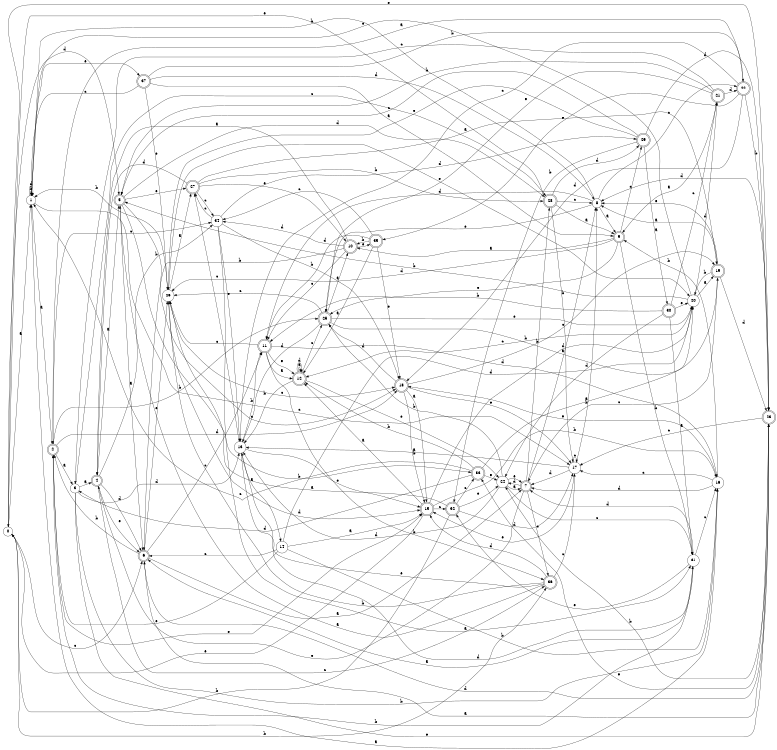 digraph n31_5 {
__start0 [label="" shape="none"];

rankdir=LR;
size="8,5";

s0 [style="filled", color="black", fillcolor="white" shape="circle", label="0"];
s1 [style="filled", color="black", fillcolor="white" shape="circle", label="1"];
s2 [style="rounded,filled", color="black", fillcolor="white" shape="doublecircle", label="2"];
s3 [style="filled", color="black", fillcolor="white" shape="circle", label="3"];
s4 [style="rounded,filled", color="black", fillcolor="white" shape="doublecircle", label="4"];
s5 [style="rounded,filled", color="black", fillcolor="white" shape="doublecircle", label="5"];
s6 [style="rounded,filled", color="black", fillcolor="white" shape="doublecircle", label="6"];
s7 [style="rounded,filled", color="black", fillcolor="white" shape="doublecircle", label="7"];
s8 [style="filled", color="black", fillcolor="white" shape="circle", label="8"];
s9 [style="rounded,filled", color="black", fillcolor="white" shape="doublecircle", label="9"];
s10 [style="rounded,filled", color="black", fillcolor="white" shape="doublecircle", label="10"];
s11 [style="rounded,filled", color="black", fillcolor="white" shape="doublecircle", label="11"];
s12 [style="rounded,filled", color="black", fillcolor="white" shape="doublecircle", label="12"];
s13 [style="filled", color="black", fillcolor="white" shape="circle", label="13"];
s14 [style="filled", color="black", fillcolor="white" shape="circle", label="14"];
s15 [style="rounded,filled", color="black", fillcolor="white" shape="doublecircle", label="15"];
s16 [style="filled", color="black", fillcolor="white" shape="circle", label="16"];
s17 [style="filled", color="black", fillcolor="white" shape="circle", label="17"];
s18 [style="rounded,filled", color="black", fillcolor="white" shape="doublecircle", label="18"];
s19 [style="rounded,filled", color="black", fillcolor="white" shape="doublecircle", label="19"];
s20 [style="filled", color="black", fillcolor="white" shape="circle", label="20"];
s21 [style="rounded,filled", color="black", fillcolor="white" shape="doublecircle", label="21"];
s22 [style="rounded,filled", color="black", fillcolor="white" shape="doublecircle", label="22"];
s23 [style="rounded,filled", color="black", fillcolor="white" shape="doublecircle", label="23"];
s24 [style="filled", color="black", fillcolor="white" shape="circle", label="24"];
s25 [style="rounded,filled", color="black", fillcolor="white" shape="doublecircle", label="25"];
s26 [style="filled", color="black", fillcolor="white" shape="circle", label="26"];
s27 [style="rounded,filled", color="black", fillcolor="white" shape="doublecircle", label="27"];
s28 [style="rounded,filled", color="black", fillcolor="white" shape="doublecircle", label="28"];
s29 [style="rounded,filled", color="black", fillcolor="white" shape="doublecircle", label="29"];
s30 [style="rounded,filled", color="black", fillcolor="white" shape="doublecircle", label="30"];
s31 [style="filled", color="black", fillcolor="white" shape="circle", label="31"];
s32 [style="rounded,filled", color="black", fillcolor="white" shape="doublecircle", label="32"];
s33 [style="rounded,filled", color="black", fillcolor="white" shape="doublecircle", label="33"];
s34 [style="filled", color="black", fillcolor="white" shape="circle", label="34"];
s35 [style="rounded,filled", color="black", fillcolor="white" shape="doublecircle", label="35"];
s36 [style="rounded,filled", color="black", fillcolor="white" shape="doublecircle", label="36"];
s37 [style="rounded,filled", color="black", fillcolor="white" shape="doublecircle", label="37"];
s0 -> s1 [label="a"];
s0 -> s36 [label="b"];
s0 -> s6 [label="c"];
s0 -> s5 [label="d"];
s0 -> s23 [label="e"];
s1 -> s2 [label="a"];
s1 -> s1 [label="b"];
s1 -> s17 [label="c"];
s1 -> s1 [label="d"];
s1 -> s37 [label="e"];
s2 -> s3 [label="a"];
s2 -> s25 [label="b"];
s2 -> s34 [label="c"];
s2 -> s18 [label="d"];
s2 -> s15 [label="e"];
s3 -> s4 [label="a"];
s3 -> s16 [label="b"];
s3 -> s28 [label="c"];
s3 -> s13 [label="d"];
s3 -> s23 [label="e"];
s4 -> s5 [label="a"];
s4 -> s34 [label="b"];
s4 -> s36 [label="c"];
s4 -> s6 [label="d"];
s4 -> s6 [label="e"];
s5 -> s6 [label="a"];
s5 -> s33 [label="b"];
s5 -> s18 [label="c"];
s5 -> s28 [label="d"];
s5 -> s27 [label="e"];
s6 -> s7 [label="a"];
s6 -> s2 [label="b"];
s6 -> s11 [label="c"];
s6 -> s23 [label="d"];
s6 -> s26 [label="e"];
s7 -> s8 [label="a"];
s7 -> s28 [label="b"];
s7 -> s36 [label="c"];
s7 -> s24 [label="d"];
s7 -> s4 [label="e"];
s8 -> s9 [label="a"];
s8 -> s1 [label="b"];
s8 -> s22 [label="c"];
s8 -> s11 [label="d"];
s8 -> s25 [label="e"];
s9 -> s10 [label="a"];
s9 -> s31 [label="b"];
s9 -> s29 [label="c"];
s9 -> s26 [label="d"];
s9 -> s25 [label="e"];
s10 -> s4 [label="a"];
s10 -> s6 [label="b"];
s10 -> s11 [label="c"];
s10 -> s34 [label="d"];
s10 -> s35 [label="e"];
s11 -> s12 [label="a"];
s11 -> s36 [label="b"];
s11 -> s26 [label="c"];
s11 -> s16 [label="d"];
s11 -> s12 [label="e"];
s12 -> s12 [label="a"];
s12 -> s13 [label="b"];
s12 -> s25 [label="c"];
s12 -> s12 [label="d"];
s12 -> s24 [label="e"];
s13 -> s14 [label="a"];
s13 -> s11 [label="b"];
s13 -> s27 [label="c"];
s13 -> s31 [label="d"];
s13 -> s15 [label="e"];
s14 -> s15 [label="a"];
s14 -> s16 [label="b"];
s14 -> s6 [label="c"];
s14 -> s20 [label="d"];
s14 -> s2 [label="e"];
s15 -> s12 [label="a"];
s15 -> s16 [label="b"];
s15 -> s32 [label="c"];
s15 -> s20 [label="d"];
s15 -> s0 [label="e"];
s16 -> s1 [label="a"];
s16 -> s9 [label="b"];
s16 -> s17 [label="c"];
s16 -> s7 [label="d"];
s16 -> s18 [label="e"];
s17 -> s13 [label="a"];
s17 -> s8 [label="b"];
s17 -> s17 [label="c"];
s17 -> s7 [label="d"];
s17 -> s15 [label="e"];
s18 -> s15 [label="a"];
s18 -> s15 [label="b"];
s18 -> s19 [label="c"];
s18 -> s25 [label="d"];
s18 -> s17 [label="e"];
s19 -> s8 [label="a"];
s19 -> s20 [label="b"];
s19 -> s7 [label="c"];
s19 -> s23 [label="d"];
s19 -> s8 [label="e"];
s20 -> s19 [label="a"];
s20 -> s5 [label="b"];
s20 -> s12 [label="c"];
s20 -> s21 [label="d"];
s20 -> s1 [label="e"];
s21 -> s9 [label="a"];
s21 -> s5 [label="b"];
s21 -> s3 [label="c"];
s21 -> s22 [label="d"];
s21 -> s25 [label="e"];
s22 -> s2 [label="a"];
s22 -> s23 [label="b"];
s22 -> s13 [label="c"];
s22 -> s18 [label="d"];
s22 -> s35 [label="e"];
s23 -> s6 [label="a"];
s23 -> s24 [label="b"];
s23 -> s17 [label="c"];
s23 -> s8 [label="d"];
s23 -> s33 [label="e"];
s24 -> s7 [label="a"];
s24 -> s25 [label="b"];
s24 -> s31 [label="c"];
s24 -> s13 [label="d"];
s24 -> s7 [label="e"];
s25 -> s10 [label="a"];
s25 -> s19 [label="b"];
s25 -> s26 [label="c"];
s25 -> s13 [label="d"];
s25 -> s20 [label="e"];
s26 -> s27 [label="a"];
s26 -> s1 [label="b"];
s26 -> s18 [label="c"];
s26 -> s15 [label="d"];
s26 -> s20 [label="e"];
s27 -> s19 [label="a"];
s27 -> s28 [label="b"];
s27 -> s34 [label="c"];
s27 -> s4 [label="d"];
s27 -> s10 [label="e"];
s28 -> s9 [label="a"];
s28 -> s17 [label="b"];
s28 -> s8 [label="c"];
s28 -> s29 [label="d"];
s28 -> s0 [label="e"];
s29 -> s30 [label="a"];
s29 -> s32 [label="b"];
s29 -> s5 [label="c"];
s29 -> s23 [label="d"];
s29 -> s26 [label="e"];
s30 -> s31 [label="a"];
s30 -> s11 [label="b"];
s30 -> s21 [label="c"];
s30 -> s24 [label="d"];
s30 -> s20 [label="e"];
s31 -> s6 [label="a"];
s31 -> s2 [label="b"];
s31 -> s16 [label="c"];
s31 -> s7 [label="d"];
s31 -> s32 [label="e"];
s32 -> s26 [label="a"];
s32 -> s0 [label="b"];
s32 -> s33 [label="c"];
s32 -> s17 [label="d"];
s32 -> s24 [label="e"];
s33 -> s20 [label="a"];
s33 -> s12 [label="b"];
s33 -> s1 [label="c"];
s33 -> s3 [label="d"];
s33 -> s24 [label="e"];
s34 -> s31 [label="a"];
s34 -> s18 [label="b"];
s34 -> s27 [label="c"];
s34 -> s29 [label="d"];
s34 -> s13 [label="e"];
s35 -> s12 [label="a"];
s35 -> s10 [label="b"];
s35 -> s34 [label="c"];
s35 -> s11 [label="d"];
s35 -> s18 [label="e"];
s36 -> s5 [label="a"];
s36 -> s26 [label="b"];
s36 -> s17 [label="c"];
s36 -> s15 [label="d"];
s36 -> s13 [label="e"];
s37 -> s9 [label="a"];
s37 -> s22 [label="b"];
s37 -> s1 [label="c"];
s37 -> s8 [label="d"];
s37 -> s26 [label="e"];

}